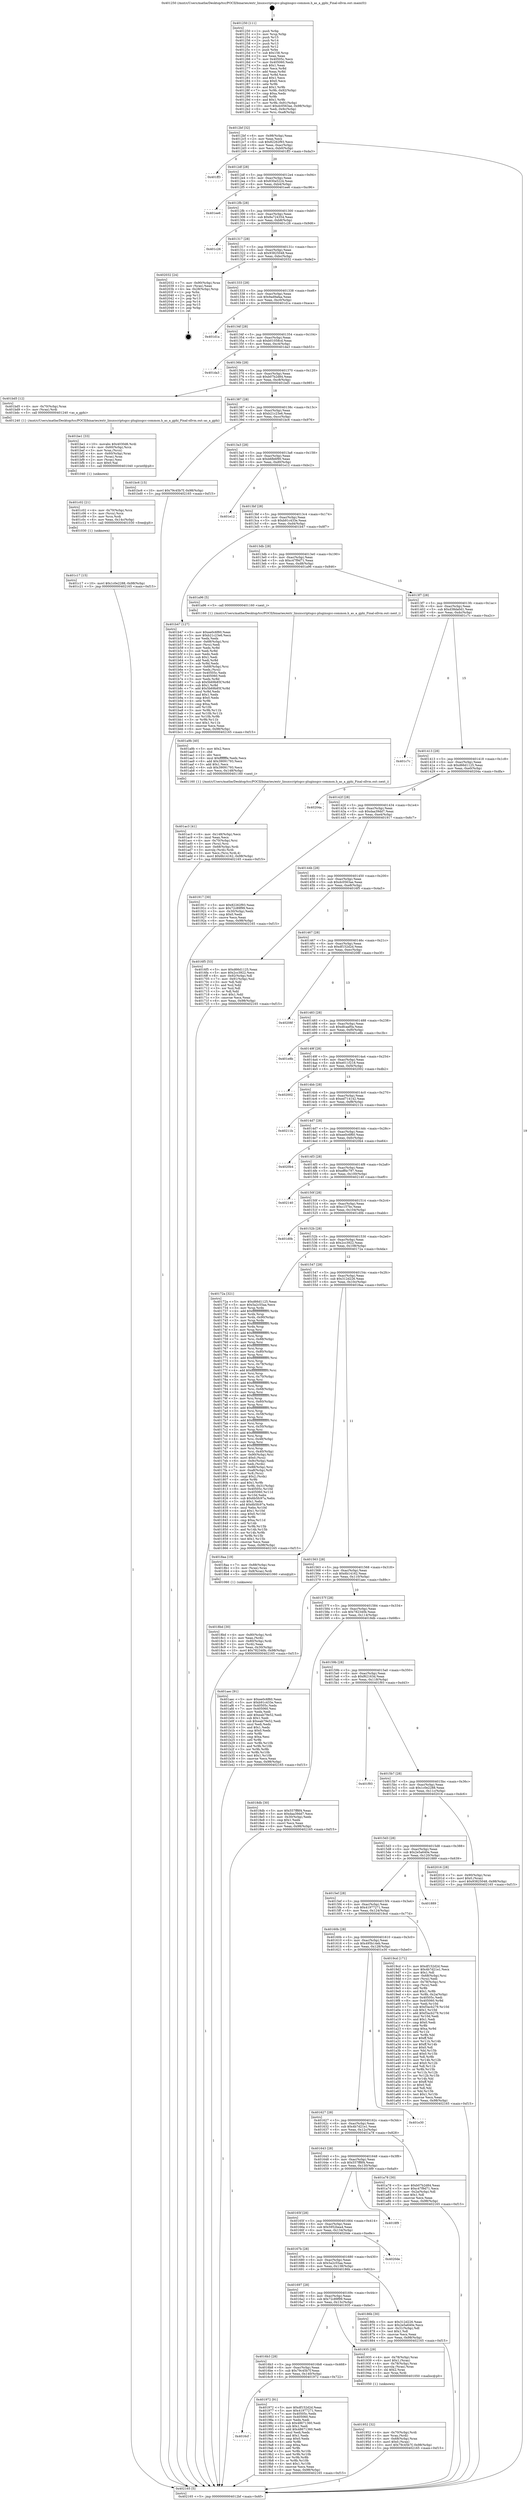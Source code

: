 digraph "0x401250" {
  label = "0x401250 (/mnt/c/Users/mathe/Desktop/tcc/POCII/binaries/extr_linuxscriptsgcc-pluginsgcc-common.h_as_a_gphi_Final-ollvm.out::main(0))"
  labelloc = "t"
  node[shape=record]

  Entry [label="",width=0.3,height=0.3,shape=circle,fillcolor=black,style=filled]
  "0x4012bf" [label="{
     0x4012bf [32]\l
     | [instrs]\l
     &nbsp;&nbsp;0x4012bf \<+6\>: mov -0x98(%rbp),%eax\l
     &nbsp;&nbsp;0x4012c5 \<+2\>: mov %eax,%ecx\l
     &nbsp;&nbsp;0x4012c7 \<+6\>: sub $0x82262f93,%ecx\l
     &nbsp;&nbsp;0x4012cd \<+6\>: mov %eax,-0xac(%rbp)\l
     &nbsp;&nbsp;0x4012d3 \<+6\>: mov %ecx,-0xb0(%rbp)\l
     &nbsp;&nbsp;0x4012d9 \<+6\>: je 0000000000401ff3 \<main+0xda3\>\l
  }"]
  "0x401ff3" [label="{
     0x401ff3\l
  }", style=dashed]
  "0x4012df" [label="{
     0x4012df [28]\l
     | [instrs]\l
     &nbsp;&nbsp;0x4012df \<+5\>: jmp 00000000004012e4 \<main+0x94\>\l
     &nbsp;&nbsp;0x4012e4 \<+6\>: mov -0xac(%rbp),%eax\l
     &nbsp;&nbsp;0x4012ea \<+5\>: sub $0x830a5224,%eax\l
     &nbsp;&nbsp;0x4012ef \<+6\>: mov %eax,-0xb4(%rbp)\l
     &nbsp;&nbsp;0x4012f5 \<+6\>: je 0000000000401ee6 \<main+0xc96\>\l
  }"]
  Exit [label="",width=0.3,height=0.3,shape=circle,fillcolor=black,style=filled,peripheries=2]
  "0x401ee6" [label="{
     0x401ee6\l
  }", style=dashed]
  "0x4012fb" [label="{
     0x4012fb [28]\l
     | [instrs]\l
     &nbsp;&nbsp;0x4012fb \<+5\>: jmp 0000000000401300 \<main+0xb0\>\l
     &nbsp;&nbsp;0x401300 \<+6\>: mov -0xac(%rbp),%eax\l
     &nbsp;&nbsp;0x401306 \<+5\>: sub $0x8a724354,%eax\l
     &nbsp;&nbsp;0x40130b \<+6\>: mov %eax,-0xb8(%rbp)\l
     &nbsp;&nbsp;0x401311 \<+6\>: je 0000000000401c26 \<main+0x9d6\>\l
  }"]
  "0x401c17" [label="{
     0x401c17 [15]\l
     | [instrs]\l
     &nbsp;&nbsp;0x401c17 \<+10\>: movl $0x1c0e2288,-0x98(%rbp)\l
     &nbsp;&nbsp;0x401c21 \<+5\>: jmp 0000000000402165 \<main+0xf15\>\l
  }"]
  "0x401c26" [label="{
     0x401c26\l
  }", style=dashed]
  "0x401317" [label="{
     0x401317 [28]\l
     | [instrs]\l
     &nbsp;&nbsp;0x401317 \<+5\>: jmp 000000000040131c \<main+0xcc\>\l
     &nbsp;&nbsp;0x40131c \<+6\>: mov -0xac(%rbp),%eax\l
     &nbsp;&nbsp;0x401322 \<+5\>: sub $0x93825048,%eax\l
     &nbsp;&nbsp;0x401327 \<+6\>: mov %eax,-0xbc(%rbp)\l
     &nbsp;&nbsp;0x40132d \<+6\>: je 0000000000402032 \<main+0xde2\>\l
  }"]
  "0x401c02" [label="{
     0x401c02 [21]\l
     | [instrs]\l
     &nbsp;&nbsp;0x401c02 \<+4\>: mov -0x70(%rbp),%rcx\l
     &nbsp;&nbsp;0x401c06 \<+3\>: mov (%rcx),%rcx\l
     &nbsp;&nbsp;0x401c09 \<+3\>: mov %rcx,%rdi\l
     &nbsp;&nbsp;0x401c0c \<+6\>: mov %eax,-0x14c(%rbp)\l
     &nbsp;&nbsp;0x401c12 \<+5\>: call 0000000000401030 \<free@plt\>\l
     | [calls]\l
     &nbsp;&nbsp;0x401030 \{1\} (unknown)\l
  }"]
  "0x402032" [label="{
     0x402032 [24]\l
     | [instrs]\l
     &nbsp;&nbsp;0x402032 \<+7\>: mov -0x90(%rbp),%rax\l
     &nbsp;&nbsp;0x402039 \<+2\>: mov (%rax),%eax\l
     &nbsp;&nbsp;0x40203b \<+4\>: lea -0x28(%rbp),%rsp\l
     &nbsp;&nbsp;0x40203f \<+1\>: pop %rbx\l
     &nbsp;&nbsp;0x402040 \<+2\>: pop %r12\l
     &nbsp;&nbsp;0x402042 \<+2\>: pop %r13\l
     &nbsp;&nbsp;0x402044 \<+2\>: pop %r14\l
     &nbsp;&nbsp;0x402046 \<+2\>: pop %r15\l
     &nbsp;&nbsp;0x402048 \<+1\>: pop %rbp\l
     &nbsp;&nbsp;0x402049 \<+1\>: ret\l
  }"]
  "0x401333" [label="{
     0x401333 [28]\l
     | [instrs]\l
     &nbsp;&nbsp;0x401333 \<+5\>: jmp 0000000000401338 \<main+0xe8\>\l
     &nbsp;&nbsp;0x401338 \<+6\>: mov -0xac(%rbp),%eax\l
     &nbsp;&nbsp;0x40133e \<+5\>: sub $0x9ad9afaa,%eax\l
     &nbsp;&nbsp;0x401343 \<+6\>: mov %eax,-0xc0(%rbp)\l
     &nbsp;&nbsp;0x401349 \<+6\>: je 0000000000401d1a \<main+0xaca\>\l
  }"]
  "0x401be1" [label="{
     0x401be1 [33]\l
     | [instrs]\l
     &nbsp;&nbsp;0x401be1 \<+10\>: movabs $0x4030d6,%rdi\l
     &nbsp;&nbsp;0x401beb \<+4\>: mov -0x60(%rbp),%rcx\l
     &nbsp;&nbsp;0x401bef \<+3\>: mov %rax,(%rcx)\l
     &nbsp;&nbsp;0x401bf2 \<+4\>: mov -0x60(%rbp),%rax\l
     &nbsp;&nbsp;0x401bf6 \<+3\>: mov (%rax),%rax\l
     &nbsp;&nbsp;0x401bf9 \<+2\>: mov (%rax),%esi\l
     &nbsp;&nbsp;0x401bfb \<+2\>: mov $0x0,%al\l
     &nbsp;&nbsp;0x401bfd \<+5\>: call 0000000000401040 \<printf@plt\>\l
     | [calls]\l
     &nbsp;&nbsp;0x401040 \{1\} (unknown)\l
  }"]
  "0x401d1a" [label="{
     0x401d1a\l
  }", style=dashed]
  "0x40134f" [label="{
     0x40134f [28]\l
     | [instrs]\l
     &nbsp;&nbsp;0x40134f \<+5\>: jmp 0000000000401354 \<main+0x104\>\l
     &nbsp;&nbsp;0x401354 \<+6\>: mov -0xac(%rbp),%eax\l
     &nbsp;&nbsp;0x40135a \<+5\>: sub $0xb01058cd,%eax\l
     &nbsp;&nbsp;0x40135f \<+6\>: mov %eax,-0xc4(%rbp)\l
     &nbsp;&nbsp;0x401365 \<+6\>: je 0000000000401da3 \<main+0xb53\>\l
  }"]
  "0x401ac3" [label="{
     0x401ac3 [41]\l
     | [instrs]\l
     &nbsp;&nbsp;0x401ac3 \<+6\>: mov -0x148(%rbp),%ecx\l
     &nbsp;&nbsp;0x401ac9 \<+3\>: imul %eax,%ecx\l
     &nbsp;&nbsp;0x401acc \<+4\>: mov -0x70(%rbp),%rsi\l
     &nbsp;&nbsp;0x401ad0 \<+3\>: mov (%rsi),%rsi\l
     &nbsp;&nbsp;0x401ad3 \<+4\>: mov -0x68(%rbp),%rdi\l
     &nbsp;&nbsp;0x401ad7 \<+3\>: movslq (%rdi),%rdi\l
     &nbsp;&nbsp;0x401ada \<+3\>: mov %ecx,(%rsi,%rdi,4)\l
     &nbsp;&nbsp;0x401add \<+10\>: movl $0x6b14162,-0x98(%rbp)\l
     &nbsp;&nbsp;0x401ae7 \<+5\>: jmp 0000000000402165 \<main+0xf15\>\l
  }"]
  "0x401da3" [label="{
     0x401da3\l
  }", style=dashed]
  "0x40136b" [label="{
     0x40136b [28]\l
     | [instrs]\l
     &nbsp;&nbsp;0x40136b \<+5\>: jmp 0000000000401370 \<main+0x120\>\l
     &nbsp;&nbsp;0x401370 \<+6\>: mov -0xac(%rbp),%eax\l
     &nbsp;&nbsp;0x401376 \<+5\>: sub $0xb07b2d84,%eax\l
     &nbsp;&nbsp;0x40137b \<+6\>: mov %eax,-0xc8(%rbp)\l
     &nbsp;&nbsp;0x401381 \<+6\>: je 0000000000401bd5 \<main+0x985\>\l
  }"]
  "0x401a9b" [label="{
     0x401a9b [40]\l
     | [instrs]\l
     &nbsp;&nbsp;0x401a9b \<+5\>: mov $0x2,%ecx\l
     &nbsp;&nbsp;0x401aa0 \<+1\>: cltd\l
     &nbsp;&nbsp;0x401aa1 \<+2\>: idiv %ecx\l
     &nbsp;&nbsp;0x401aa3 \<+6\>: imul $0xfffffffe,%edx,%ecx\l
     &nbsp;&nbsp;0x401aa9 \<+6\>: add $0x39091793,%ecx\l
     &nbsp;&nbsp;0x401aaf \<+3\>: add $0x1,%ecx\l
     &nbsp;&nbsp;0x401ab2 \<+6\>: sub $0x39091793,%ecx\l
     &nbsp;&nbsp;0x401ab8 \<+6\>: mov %ecx,-0x148(%rbp)\l
     &nbsp;&nbsp;0x401abe \<+5\>: call 0000000000401160 \<next_i\>\l
     | [calls]\l
     &nbsp;&nbsp;0x401160 \{1\} (/mnt/c/Users/mathe/Desktop/tcc/POCII/binaries/extr_linuxscriptsgcc-pluginsgcc-common.h_as_a_gphi_Final-ollvm.out::next_i)\l
  }"]
  "0x401bd5" [label="{
     0x401bd5 [12]\l
     | [instrs]\l
     &nbsp;&nbsp;0x401bd5 \<+4\>: mov -0x70(%rbp),%rax\l
     &nbsp;&nbsp;0x401bd9 \<+3\>: mov (%rax),%rdi\l
     &nbsp;&nbsp;0x401bdc \<+5\>: call 0000000000401240 \<as_a_gphi\>\l
     | [calls]\l
     &nbsp;&nbsp;0x401240 \{1\} (/mnt/c/Users/mathe/Desktop/tcc/POCII/binaries/extr_linuxscriptsgcc-pluginsgcc-common.h_as_a_gphi_Final-ollvm.out::as_a_gphi)\l
  }"]
  "0x401387" [label="{
     0x401387 [28]\l
     | [instrs]\l
     &nbsp;&nbsp;0x401387 \<+5\>: jmp 000000000040138c \<main+0x13c\>\l
     &nbsp;&nbsp;0x40138c \<+6\>: mov -0xac(%rbp),%eax\l
     &nbsp;&nbsp;0x401392 \<+5\>: sub $0xb21c23e6,%eax\l
     &nbsp;&nbsp;0x401397 \<+6\>: mov %eax,-0xcc(%rbp)\l
     &nbsp;&nbsp;0x40139d \<+6\>: je 0000000000401bc6 \<main+0x976\>\l
  }"]
  "0x4016cf" [label="{
     0x4016cf\l
  }", style=dashed]
  "0x401bc6" [label="{
     0x401bc6 [15]\l
     | [instrs]\l
     &nbsp;&nbsp;0x401bc6 \<+10\>: movl $0x79c45b7f,-0x98(%rbp)\l
     &nbsp;&nbsp;0x401bd0 \<+5\>: jmp 0000000000402165 \<main+0xf15\>\l
  }"]
  "0x4013a3" [label="{
     0x4013a3 [28]\l
     | [instrs]\l
     &nbsp;&nbsp;0x4013a3 \<+5\>: jmp 00000000004013a8 \<main+0x158\>\l
     &nbsp;&nbsp;0x4013a8 \<+6\>: mov -0xac(%rbp),%eax\l
     &nbsp;&nbsp;0x4013ae \<+5\>: sub $0xb6fb6f90,%eax\l
     &nbsp;&nbsp;0x4013b3 \<+6\>: mov %eax,-0xd0(%rbp)\l
     &nbsp;&nbsp;0x4013b9 \<+6\>: je 0000000000401e12 \<main+0xbc2\>\l
  }"]
  "0x401972" [label="{
     0x401972 [91]\l
     | [instrs]\l
     &nbsp;&nbsp;0x401972 \<+5\>: mov $0xdf152d2d,%eax\l
     &nbsp;&nbsp;0x401977 \<+5\>: mov $0x41977271,%ecx\l
     &nbsp;&nbsp;0x40197c \<+7\>: mov 0x40505c,%edx\l
     &nbsp;&nbsp;0x401983 \<+7\>: mov 0x405060,%esi\l
     &nbsp;&nbsp;0x40198a \<+2\>: mov %edx,%edi\l
     &nbsp;&nbsp;0x40198c \<+6\>: sub $0x48671360,%edi\l
     &nbsp;&nbsp;0x401992 \<+3\>: sub $0x1,%edi\l
     &nbsp;&nbsp;0x401995 \<+6\>: add $0x48671360,%edi\l
     &nbsp;&nbsp;0x40199b \<+3\>: imul %edi,%edx\l
     &nbsp;&nbsp;0x40199e \<+3\>: and $0x1,%edx\l
     &nbsp;&nbsp;0x4019a1 \<+3\>: cmp $0x0,%edx\l
     &nbsp;&nbsp;0x4019a4 \<+4\>: sete %r8b\l
     &nbsp;&nbsp;0x4019a8 \<+3\>: cmp $0xa,%esi\l
     &nbsp;&nbsp;0x4019ab \<+4\>: setl %r9b\l
     &nbsp;&nbsp;0x4019af \<+3\>: mov %r8b,%r10b\l
     &nbsp;&nbsp;0x4019b2 \<+3\>: and %r9b,%r10b\l
     &nbsp;&nbsp;0x4019b5 \<+3\>: xor %r9b,%r8b\l
     &nbsp;&nbsp;0x4019b8 \<+3\>: or %r8b,%r10b\l
     &nbsp;&nbsp;0x4019bb \<+4\>: test $0x1,%r10b\l
     &nbsp;&nbsp;0x4019bf \<+3\>: cmovne %ecx,%eax\l
     &nbsp;&nbsp;0x4019c2 \<+6\>: mov %eax,-0x98(%rbp)\l
     &nbsp;&nbsp;0x4019c8 \<+5\>: jmp 0000000000402165 \<main+0xf15\>\l
  }"]
  "0x401e12" [label="{
     0x401e12\l
  }", style=dashed]
  "0x4013bf" [label="{
     0x4013bf [28]\l
     | [instrs]\l
     &nbsp;&nbsp;0x4013bf \<+5\>: jmp 00000000004013c4 \<main+0x174\>\l
     &nbsp;&nbsp;0x4013c4 \<+6\>: mov -0xac(%rbp),%eax\l
     &nbsp;&nbsp;0x4013ca \<+5\>: sub $0xb91c433e,%eax\l
     &nbsp;&nbsp;0x4013cf \<+6\>: mov %eax,-0xd4(%rbp)\l
     &nbsp;&nbsp;0x4013d5 \<+6\>: je 0000000000401b47 \<main+0x8f7\>\l
  }"]
  "0x401952" [label="{
     0x401952 [32]\l
     | [instrs]\l
     &nbsp;&nbsp;0x401952 \<+4\>: mov -0x70(%rbp),%rdi\l
     &nbsp;&nbsp;0x401956 \<+3\>: mov %rax,(%rdi)\l
     &nbsp;&nbsp;0x401959 \<+4\>: mov -0x68(%rbp),%rax\l
     &nbsp;&nbsp;0x40195d \<+6\>: movl $0x0,(%rax)\l
     &nbsp;&nbsp;0x401963 \<+10\>: movl $0x79c45b7f,-0x98(%rbp)\l
     &nbsp;&nbsp;0x40196d \<+5\>: jmp 0000000000402165 \<main+0xf15\>\l
  }"]
  "0x401b47" [label="{
     0x401b47 [127]\l
     | [instrs]\l
     &nbsp;&nbsp;0x401b47 \<+5\>: mov $0xee0c6f60,%eax\l
     &nbsp;&nbsp;0x401b4c \<+5\>: mov $0xb21c23e6,%ecx\l
     &nbsp;&nbsp;0x401b51 \<+2\>: xor %edx,%edx\l
     &nbsp;&nbsp;0x401b53 \<+4\>: mov -0x68(%rbp),%rsi\l
     &nbsp;&nbsp;0x401b57 \<+2\>: mov (%rsi),%edi\l
     &nbsp;&nbsp;0x401b59 \<+3\>: mov %edx,%r8d\l
     &nbsp;&nbsp;0x401b5c \<+3\>: sub %edi,%r8d\l
     &nbsp;&nbsp;0x401b5f \<+2\>: mov %edx,%edi\l
     &nbsp;&nbsp;0x401b61 \<+3\>: sub $0x1,%edi\l
     &nbsp;&nbsp;0x401b64 \<+3\>: add %edi,%r8d\l
     &nbsp;&nbsp;0x401b67 \<+3\>: sub %r8d,%edx\l
     &nbsp;&nbsp;0x401b6a \<+4\>: mov -0x68(%rbp),%rsi\l
     &nbsp;&nbsp;0x401b6e \<+2\>: mov %edx,(%rsi)\l
     &nbsp;&nbsp;0x401b70 \<+7\>: mov 0x40505c,%edx\l
     &nbsp;&nbsp;0x401b77 \<+7\>: mov 0x405060,%edi\l
     &nbsp;&nbsp;0x401b7e \<+3\>: mov %edx,%r8d\l
     &nbsp;&nbsp;0x401b81 \<+7\>: sub $0x5b69b85f,%r8d\l
     &nbsp;&nbsp;0x401b88 \<+4\>: sub $0x1,%r8d\l
     &nbsp;&nbsp;0x401b8c \<+7\>: add $0x5b69b85f,%r8d\l
     &nbsp;&nbsp;0x401b93 \<+4\>: imul %r8d,%edx\l
     &nbsp;&nbsp;0x401b97 \<+3\>: and $0x1,%edx\l
     &nbsp;&nbsp;0x401b9a \<+3\>: cmp $0x0,%edx\l
     &nbsp;&nbsp;0x401b9d \<+4\>: sete %r9b\l
     &nbsp;&nbsp;0x401ba1 \<+3\>: cmp $0xa,%edi\l
     &nbsp;&nbsp;0x401ba4 \<+4\>: setl %r10b\l
     &nbsp;&nbsp;0x401ba8 \<+3\>: mov %r9b,%r11b\l
     &nbsp;&nbsp;0x401bab \<+3\>: and %r10b,%r11b\l
     &nbsp;&nbsp;0x401bae \<+3\>: xor %r10b,%r9b\l
     &nbsp;&nbsp;0x401bb1 \<+3\>: or %r9b,%r11b\l
     &nbsp;&nbsp;0x401bb4 \<+4\>: test $0x1,%r11b\l
     &nbsp;&nbsp;0x401bb8 \<+3\>: cmovne %ecx,%eax\l
     &nbsp;&nbsp;0x401bbb \<+6\>: mov %eax,-0x98(%rbp)\l
     &nbsp;&nbsp;0x401bc1 \<+5\>: jmp 0000000000402165 \<main+0xf15\>\l
  }"]
  "0x4013db" [label="{
     0x4013db [28]\l
     | [instrs]\l
     &nbsp;&nbsp;0x4013db \<+5\>: jmp 00000000004013e0 \<main+0x190\>\l
     &nbsp;&nbsp;0x4013e0 \<+6\>: mov -0xac(%rbp),%eax\l
     &nbsp;&nbsp;0x4013e6 \<+5\>: sub $0xc47f9d71,%eax\l
     &nbsp;&nbsp;0x4013eb \<+6\>: mov %eax,-0xd8(%rbp)\l
     &nbsp;&nbsp;0x4013f1 \<+6\>: je 0000000000401a96 \<main+0x846\>\l
  }"]
  "0x4016b3" [label="{
     0x4016b3 [28]\l
     | [instrs]\l
     &nbsp;&nbsp;0x4016b3 \<+5\>: jmp 00000000004016b8 \<main+0x468\>\l
     &nbsp;&nbsp;0x4016b8 \<+6\>: mov -0xac(%rbp),%eax\l
     &nbsp;&nbsp;0x4016be \<+5\>: sub $0x79c45b7f,%eax\l
     &nbsp;&nbsp;0x4016c3 \<+6\>: mov %eax,-0x140(%rbp)\l
     &nbsp;&nbsp;0x4016c9 \<+6\>: je 0000000000401972 \<main+0x722\>\l
  }"]
  "0x401a96" [label="{
     0x401a96 [5]\l
     | [instrs]\l
     &nbsp;&nbsp;0x401a96 \<+5\>: call 0000000000401160 \<next_i\>\l
     | [calls]\l
     &nbsp;&nbsp;0x401160 \{1\} (/mnt/c/Users/mathe/Desktop/tcc/POCII/binaries/extr_linuxscriptsgcc-pluginsgcc-common.h_as_a_gphi_Final-ollvm.out::next_i)\l
  }"]
  "0x4013f7" [label="{
     0x4013f7 [28]\l
     | [instrs]\l
     &nbsp;&nbsp;0x4013f7 \<+5\>: jmp 00000000004013fc \<main+0x1ac\>\l
     &nbsp;&nbsp;0x4013fc \<+6\>: mov -0xac(%rbp),%eax\l
     &nbsp;&nbsp;0x401402 \<+5\>: sub $0xd38da0d1,%eax\l
     &nbsp;&nbsp;0x401407 \<+6\>: mov %eax,-0xdc(%rbp)\l
     &nbsp;&nbsp;0x40140d \<+6\>: je 0000000000401c7c \<main+0xa2c\>\l
  }"]
  "0x401935" [label="{
     0x401935 [29]\l
     | [instrs]\l
     &nbsp;&nbsp;0x401935 \<+4\>: mov -0x78(%rbp),%rax\l
     &nbsp;&nbsp;0x401939 \<+6\>: movl $0x1,(%rax)\l
     &nbsp;&nbsp;0x40193f \<+4\>: mov -0x78(%rbp),%rax\l
     &nbsp;&nbsp;0x401943 \<+3\>: movslq (%rax),%rax\l
     &nbsp;&nbsp;0x401946 \<+4\>: shl $0x2,%rax\l
     &nbsp;&nbsp;0x40194a \<+3\>: mov %rax,%rdi\l
     &nbsp;&nbsp;0x40194d \<+5\>: call 0000000000401050 \<malloc@plt\>\l
     | [calls]\l
     &nbsp;&nbsp;0x401050 \{1\} (unknown)\l
  }"]
  "0x401c7c" [label="{
     0x401c7c\l
  }", style=dashed]
  "0x401413" [label="{
     0x401413 [28]\l
     | [instrs]\l
     &nbsp;&nbsp;0x401413 \<+5\>: jmp 0000000000401418 \<main+0x1c8\>\l
     &nbsp;&nbsp;0x401418 \<+6\>: mov -0xac(%rbp),%eax\l
     &nbsp;&nbsp;0x40141e \<+5\>: sub $0xd66d1125,%eax\l
     &nbsp;&nbsp;0x401423 \<+6\>: mov %eax,-0xe0(%rbp)\l
     &nbsp;&nbsp;0x401429 \<+6\>: je 000000000040204a \<main+0xdfa\>\l
  }"]
  "0x4018bd" [label="{
     0x4018bd [30]\l
     | [instrs]\l
     &nbsp;&nbsp;0x4018bd \<+4\>: mov -0x80(%rbp),%rdi\l
     &nbsp;&nbsp;0x4018c1 \<+2\>: mov %eax,(%rdi)\l
     &nbsp;&nbsp;0x4018c3 \<+4\>: mov -0x80(%rbp),%rdi\l
     &nbsp;&nbsp;0x4018c7 \<+2\>: mov (%rdi),%eax\l
     &nbsp;&nbsp;0x4018c9 \<+3\>: mov %eax,-0x30(%rbp)\l
     &nbsp;&nbsp;0x4018cc \<+10\>: movl $0x782340b,-0x98(%rbp)\l
     &nbsp;&nbsp;0x4018d6 \<+5\>: jmp 0000000000402165 \<main+0xf15\>\l
  }"]
  "0x40204a" [label="{
     0x40204a\l
  }", style=dashed]
  "0x40142f" [label="{
     0x40142f [28]\l
     | [instrs]\l
     &nbsp;&nbsp;0x40142f \<+5\>: jmp 0000000000401434 \<main+0x1e4\>\l
     &nbsp;&nbsp;0x401434 \<+6\>: mov -0xac(%rbp),%eax\l
     &nbsp;&nbsp;0x40143a \<+5\>: sub $0xdaa39dd7,%eax\l
     &nbsp;&nbsp;0x40143f \<+6\>: mov %eax,-0xe4(%rbp)\l
     &nbsp;&nbsp;0x401445 \<+6\>: je 0000000000401917 \<main+0x6c7\>\l
  }"]
  "0x401697" [label="{
     0x401697 [28]\l
     | [instrs]\l
     &nbsp;&nbsp;0x401697 \<+5\>: jmp 000000000040169c \<main+0x44c\>\l
     &nbsp;&nbsp;0x40169c \<+6\>: mov -0xac(%rbp),%eax\l
     &nbsp;&nbsp;0x4016a2 \<+5\>: sub $0x72c89f99,%eax\l
     &nbsp;&nbsp;0x4016a7 \<+6\>: mov %eax,-0x13c(%rbp)\l
     &nbsp;&nbsp;0x4016ad \<+6\>: je 0000000000401935 \<main+0x6e5\>\l
  }"]
  "0x401917" [label="{
     0x401917 [30]\l
     | [instrs]\l
     &nbsp;&nbsp;0x401917 \<+5\>: mov $0x82262f93,%eax\l
     &nbsp;&nbsp;0x40191c \<+5\>: mov $0x72c89f99,%ecx\l
     &nbsp;&nbsp;0x401921 \<+3\>: mov -0x30(%rbp),%edx\l
     &nbsp;&nbsp;0x401924 \<+3\>: cmp $0x0,%edx\l
     &nbsp;&nbsp;0x401927 \<+3\>: cmove %ecx,%eax\l
     &nbsp;&nbsp;0x40192a \<+6\>: mov %eax,-0x98(%rbp)\l
     &nbsp;&nbsp;0x401930 \<+5\>: jmp 0000000000402165 \<main+0xf15\>\l
  }"]
  "0x40144b" [label="{
     0x40144b [28]\l
     | [instrs]\l
     &nbsp;&nbsp;0x40144b \<+5\>: jmp 0000000000401450 \<main+0x200\>\l
     &nbsp;&nbsp;0x401450 \<+6\>: mov -0xac(%rbp),%eax\l
     &nbsp;&nbsp;0x401456 \<+5\>: sub $0xdc0563ae,%eax\l
     &nbsp;&nbsp;0x40145b \<+6\>: mov %eax,-0xe8(%rbp)\l
     &nbsp;&nbsp;0x401461 \<+6\>: je 00000000004016f5 \<main+0x4a5\>\l
  }"]
  "0x40186b" [label="{
     0x40186b [30]\l
     | [instrs]\l
     &nbsp;&nbsp;0x40186b \<+5\>: mov $0x312d226,%eax\l
     &nbsp;&nbsp;0x401870 \<+5\>: mov $0x2e5a640e,%ecx\l
     &nbsp;&nbsp;0x401875 \<+3\>: mov -0x31(%rbp),%dl\l
     &nbsp;&nbsp;0x401878 \<+3\>: test $0x1,%dl\l
     &nbsp;&nbsp;0x40187b \<+3\>: cmovne %ecx,%eax\l
     &nbsp;&nbsp;0x40187e \<+6\>: mov %eax,-0x98(%rbp)\l
     &nbsp;&nbsp;0x401884 \<+5\>: jmp 0000000000402165 \<main+0xf15\>\l
  }"]
  "0x4016f5" [label="{
     0x4016f5 [53]\l
     | [instrs]\l
     &nbsp;&nbsp;0x4016f5 \<+5\>: mov $0xd66d1125,%eax\l
     &nbsp;&nbsp;0x4016fa \<+5\>: mov $0x2cc3922,%ecx\l
     &nbsp;&nbsp;0x4016ff \<+6\>: mov -0x92(%rbp),%dl\l
     &nbsp;&nbsp;0x401705 \<+7\>: mov -0x91(%rbp),%sil\l
     &nbsp;&nbsp;0x40170c \<+3\>: mov %dl,%dil\l
     &nbsp;&nbsp;0x40170f \<+3\>: and %sil,%dil\l
     &nbsp;&nbsp;0x401712 \<+3\>: xor %sil,%dl\l
     &nbsp;&nbsp;0x401715 \<+3\>: or %dl,%dil\l
     &nbsp;&nbsp;0x401718 \<+4\>: test $0x1,%dil\l
     &nbsp;&nbsp;0x40171c \<+3\>: cmovne %ecx,%eax\l
     &nbsp;&nbsp;0x40171f \<+6\>: mov %eax,-0x98(%rbp)\l
     &nbsp;&nbsp;0x401725 \<+5\>: jmp 0000000000402165 \<main+0xf15\>\l
  }"]
  "0x401467" [label="{
     0x401467 [28]\l
     | [instrs]\l
     &nbsp;&nbsp;0x401467 \<+5\>: jmp 000000000040146c \<main+0x21c\>\l
     &nbsp;&nbsp;0x40146c \<+6\>: mov -0xac(%rbp),%eax\l
     &nbsp;&nbsp;0x401472 \<+5\>: sub $0xdf152d2d,%eax\l
     &nbsp;&nbsp;0x401477 \<+6\>: mov %eax,-0xec(%rbp)\l
     &nbsp;&nbsp;0x40147d \<+6\>: je 000000000040208f \<main+0xe3f\>\l
  }"]
  "0x402165" [label="{
     0x402165 [5]\l
     | [instrs]\l
     &nbsp;&nbsp;0x402165 \<+5\>: jmp 00000000004012bf \<main+0x6f\>\l
  }"]
  "0x401250" [label="{
     0x401250 [111]\l
     | [instrs]\l
     &nbsp;&nbsp;0x401250 \<+1\>: push %rbp\l
     &nbsp;&nbsp;0x401251 \<+3\>: mov %rsp,%rbp\l
     &nbsp;&nbsp;0x401254 \<+2\>: push %r15\l
     &nbsp;&nbsp;0x401256 \<+2\>: push %r14\l
     &nbsp;&nbsp;0x401258 \<+2\>: push %r13\l
     &nbsp;&nbsp;0x40125a \<+2\>: push %r12\l
     &nbsp;&nbsp;0x40125c \<+1\>: push %rbx\l
     &nbsp;&nbsp;0x40125d \<+7\>: sub $0x158,%rsp\l
     &nbsp;&nbsp;0x401264 \<+2\>: xor %eax,%eax\l
     &nbsp;&nbsp;0x401266 \<+7\>: mov 0x40505c,%ecx\l
     &nbsp;&nbsp;0x40126d \<+7\>: mov 0x405060,%edx\l
     &nbsp;&nbsp;0x401274 \<+3\>: sub $0x1,%eax\l
     &nbsp;&nbsp;0x401277 \<+3\>: mov %ecx,%r8d\l
     &nbsp;&nbsp;0x40127a \<+3\>: add %eax,%r8d\l
     &nbsp;&nbsp;0x40127d \<+4\>: imul %r8d,%ecx\l
     &nbsp;&nbsp;0x401281 \<+3\>: and $0x1,%ecx\l
     &nbsp;&nbsp;0x401284 \<+3\>: cmp $0x0,%ecx\l
     &nbsp;&nbsp;0x401287 \<+4\>: sete %r9b\l
     &nbsp;&nbsp;0x40128b \<+4\>: and $0x1,%r9b\l
     &nbsp;&nbsp;0x40128f \<+7\>: mov %r9b,-0x92(%rbp)\l
     &nbsp;&nbsp;0x401296 \<+3\>: cmp $0xa,%edx\l
     &nbsp;&nbsp;0x401299 \<+4\>: setl %r9b\l
     &nbsp;&nbsp;0x40129d \<+4\>: and $0x1,%r9b\l
     &nbsp;&nbsp;0x4012a1 \<+7\>: mov %r9b,-0x91(%rbp)\l
     &nbsp;&nbsp;0x4012a8 \<+10\>: movl $0xdc0563ae,-0x98(%rbp)\l
     &nbsp;&nbsp;0x4012b2 \<+6\>: mov %edi,-0x9c(%rbp)\l
     &nbsp;&nbsp;0x4012b8 \<+7\>: mov %rsi,-0xa8(%rbp)\l
  }"]
  "0x40167b" [label="{
     0x40167b [28]\l
     | [instrs]\l
     &nbsp;&nbsp;0x40167b \<+5\>: jmp 0000000000401680 \<main+0x430\>\l
     &nbsp;&nbsp;0x401680 \<+6\>: mov -0xac(%rbp),%eax\l
     &nbsp;&nbsp;0x401686 \<+5\>: sub $0x5a2c55aa,%eax\l
     &nbsp;&nbsp;0x40168b \<+6\>: mov %eax,-0x138(%rbp)\l
     &nbsp;&nbsp;0x401691 \<+6\>: je 000000000040186b \<main+0x61b\>\l
  }"]
  "0x40208f" [label="{
     0x40208f\l
  }", style=dashed]
  "0x401483" [label="{
     0x401483 [28]\l
     | [instrs]\l
     &nbsp;&nbsp;0x401483 \<+5\>: jmp 0000000000401488 \<main+0x238\>\l
     &nbsp;&nbsp;0x401488 \<+6\>: mov -0xac(%rbp),%eax\l
     &nbsp;&nbsp;0x40148e \<+5\>: sub $0xdfcaaf0a,%eax\l
     &nbsp;&nbsp;0x401493 \<+6\>: mov %eax,-0xf0(%rbp)\l
     &nbsp;&nbsp;0x401499 \<+6\>: je 0000000000401e8b \<main+0xc3b\>\l
  }"]
  "0x4020de" [label="{
     0x4020de\l
  }", style=dashed]
  "0x401e8b" [label="{
     0x401e8b\l
  }", style=dashed]
  "0x40149f" [label="{
     0x40149f [28]\l
     | [instrs]\l
     &nbsp;&nbsp;0x40149f \<+5\>: jmp 00000000004014a4 \<main+0x254\>\l
     &nbsp;&nbsp;0x4014a4 \<+6\>: mov -0xac(%rbp),%eax\l
     &nbsp;&nbsp;0x4014aa \<+5\>: sub $0xe011f218,%eax\l
     &nbsp;&nbsp;0x4014af \<+6\>: mov %eax,-0xf4(%rbp)\l
     &nbsp;&nbsp;0x4014b5 \<+6\>: je 0000000000402002 \<main+0xdb2\>\l
  }"]
  "0x40165f" [label="{
     0x40165f [28]\l
     | [instrs]\l
     &nbsp;&nbsp;0x40165f \<+5\>: jmp 0000000000401664 \<main+0x414\>\l
     &nbsp;&nbsp;0x401664 \<+6\>: mov -0xac(%rbp),%eax\l
     &nbsp;&nbsp;0x40166a \<+5\>: sub $0x5952bea4,%eax\l
     &nbsp;&nbsp;0x40166f \<+6\>: mov %eax,-0x134(%rbp)\l
     &nbsp;&nbsp;0x401675 \<+6\>: je 00000000004020de \<main+0xe8e\>\l
  }"]
  "0x402002" [label="{
     0x402002\l
  }", style=dashed]
  "0x4014bb" [label="{
     0x4014bb [28]\l
     | [instrs]\l
     &nbsp;&nbsp;0x4014bb \<+5\>: jmp 00000000004014c0 \<main+0x270\>\l
     &nbsp;&nbsp;0x4014c0 \<+6\>: mov -0xac(%rbp),%eax\l
     &nbsp;&nbsp;0x4014c6 \<+5\>: sub $0xed714142,%eax\l
     &nbsp;&nbsp;0x4014cb \<+6\>: mov %eax,-0xf8(%rbp)\l
     &nbsp;&nbsp;0x4014d1 \<+6\>: je 000000000040211b \<main+0xecb\>\l
  }"]
  "0x4018f9" [label="{
     0x4018f9\l
  }", style=dashed]
  "0x40211b" [label="{
     0x40211b\l
  }", style=dashed]
  "0x4014d7" [label="{
     0x4014d7 [28]\l
     | [instrs]\l
     &nbsp;&nbsp;0x4014d7 \<+5\>: jmp 00000000004014dc \<main+0x28c\>\l
     &nbsp;&nbsp;0x4014dc \<+6\>: mov -0xac(%rbp),%eax\l
     &nbsp;&nbsp;0x4014e2 \<+5\>: sub $0xee0c6f60,%eax\l
     &nbsp;&nbsp;0x4014e7 \<+6\>: mov %eax,-0xfc(%rbp)\l
     &nbsp;&nbsp;0x4014ed \<+6\>: je 00000000004020b4 \<main+0xe64\>\l
  }"]
  "0x401643" [label="{
     0x401643 [28]\l
     | [instrs]\l
     &nbsp;&nbsp;0x401643 \<+5\>: jmp 0000000000401648 \<main+0x3f8\>\l
     &nbsp;&nbsp;0x401648 \<+6\>: mov -0xac(%rbp),%eax\l
     &nbsp;&nbsp;0x40164e \<+5\>: sub $0x557ff8f4,%eax\l
     &nbsp;&nbsp;0x401653 \<+6\>: mov %eax,-0x130(%rbp)\l
     &nbsp;&nbsp;0x401659 \<+6\>: je 00000000004018f9 \<main+0x6a9\>\l
  }"]
  "0x4020b4" [label="{
     0x4020b4\l
  }", style=dashed]
  "0x4014f3" [label="{
     0x4014f3 [28]\l
     | [instrs]\l
     &nbsp;&nbsp;0x4014f3 \<+5\>: jmp 00000000004014f8 \<main+0x2a8\>\l
     &nbsp;&nbsp;0x4014f8 \<+6\>: mov -0xac(%rbp),%eax\l
     &nbsp;&nbsp;0x4014fe \<+5\>: sub $0xeff4c797,%eax\l
     &nbsp;&nbsp;0x401503 \<+6\>: mov %eax,-0x100(%rbp)\l
     &nbsp;&nbsp;0x401509 \<+6\>: je 0000000000402140 \<main+0xef0\>\l
  }"]
  "0x401a78" [label="{
     0x401a78 [30]\l
     | [instrs]\l
     &nbsp;&nbsp;0x401a78 \<+5\>: mov $0xb07b2d84,%eax\l
     &nbsp;&nbsp;0x401a7d \<+5\>: mov $0xc47f9d71,%ecx\l
     &nbsp;&nbsp;0x401a82 \<+3\>: mov -0x2a(%rbp),%dl\l
     &nbsp;&nbsp;0x401a85 \<+3\>: test $0x1,%dl\l
     &nbsp;&nbsp;0x401a88 \<+3\>: cmovne %ecx,%eax\l
     &nbsp;&nbsp;0x401a8b \<+6\>: mov %eax,-0x98(%rbp)\l
     &nbsp;&nbsp;0x401a91 \<+5\>: jmp 0000000000402165 \<main+0xf15\>\l
  }"]
  "0x402140" [label="{
     0x402140\l
  }", style=dashed]
  "0x40150f" [label="{
     0x40150f [28]\l
     | [instrs]\l
     &nbsp;&nbsp;0x40150f \<+5\>: jmp 0000000000401514 \<main+0x2c4\>\l
     &nbsp;&nbsp;0x401514 \<+6\>: mov -0xac(%rbp),%eax\l
     &nbsp;&nbsp;0x40151a \<+5\>: sub $0xc157bc,%eax\l
     &nbsp;&nbsp;0x40151f \<+6\>: mov %eax,-0x104(%rbp)\l
     &nbsp;&nbsp;0x401525 \<+6\>: je 0000000000401d0b \<main+0xabb\>\l
  }"]
  "0x401627" [label="{
     0x401627 [28]\l
     | [instrs]\l
     &nbsp;&nbsp;0x401627 \<+5\>: jmp 000000000040162c \<main+0x3dc\>\l
     &nbsp;&nbsp;0x40162c \<+6\>: mov -0xac(%rbp),%eax\l
     &nbsp;&nbsp;0x401632 \<+5\>: sub $0x4b7d21e1,%eax\l
     &nbsp;&nbsp;0x401637 \<+6\>: mov %eax,-0x12c(%rbp)\l
     &nbsp;&nbsp;0x40163d \<+6\>: je 0000000000401a78 \<main+0x828\>\l
  }"]
  "0x401d0b" [label="{
     0x401d0b\l
  }", style=dashed]
  "0x40152b" [label="{
     0x40152b [28]\l
     | [instrs]\l
     &nbsp;&nbsp;0x40152b \<+5\>: jmp 0000000000401530 \<main+0x2e0\>\l
     &nbsp;&nbsp;0x401530 \<+6\>: mov -0xac(%rbp),%eax\l
     &nbsp;&nbsp;0x401536 \<+5\>: sub $0x2cc3922,%eax\l
     &nbsp;&nbsp;0x40153b \<+6\>: mov %eax,-0x108(%rbp)\l
     &nbsp;&nbsp;0x401541 \<+6\>: je 000000000040172a \<main+0x4da\>\l
  }"]
  "0x401e30" [label="{
     0x401e30\l
  }", style=dashed]
  "0x40172a" [label="{
     0x40172a [321]\l
     | [instrs]\l
     &nbsp;&nbsp;0x40172a \<+5\>: mov $0xd66d1125,%eax\l
     &nbsp;&nbsp;0x40172f \<+5\>: mov $0x5a2c55aa,%ecx\l
     &nbsp;&nbsp;0x401734 \<+3\>: mov %rsp,%rdx\l
     &nbsp;&nbsp;0x401737 \<+4\>: add $0xfffffffffffffff0,%rdx\l
     &nbsp;&nbsp;0x40173b \<+3\>: mov %rdx,%rsp\l
     &nbsp;&nbsp;0x40173e \<+7\>: mov %rdx,-0x90(%rbp)\l
     &nbsp;&nbsp;0x401745 \<+3\>: mov %rsp,%rdx\l
     &nbsp;&nbsp;0x401748 \<+4\>: add $0xfffffffffffffff0,%rdx\l
     &nbsp;&nbsp;0x40174c \<+3\>: mov %rdx,%rsp\l
     &nbsp;&nbsp;0x40174f \<+3\>: mov %rsp,%rsi\l
     &nbsp;&nbsp;0x401752 \<+4\>: add $0xfffffffffffffff0,%rsi\l
     &nbsp;&nbsp;0x401756 \<+3\>: mov %rsi,%rsp\l
     &nbsp;&nbsp;0x401759 \<+7\>: mov %rsi,-0x88(%rbp)\l
     &nbsp;&nbsp;0x401760 \<+3\>: mov %rsp,%rsi\l
     &nbsp;&nbsp;0x401763 \<+4\>: add $0xfffffffffffffff0,%rsi\l
     &nbsp;&nbsp;0x401767 \<+3\>: mov %rsi,%rsp\l
     &nbsp;&nbsp;0x40176a \<+4\>: mov %rsi,-0x80(%rbp)\l
     &nbsp;&nbsp;0x40176e \<+3\>: mov %rsp,%rsi\l
     &nbsp;&nbsp;0x401771 \<+4\>: add $0xfffffffffffffff0,%rsi\l
     &nbsp;&nbsp;0x401775 \<+3\>: mov %rsi,%rsp\l
     &nbsp;&nbsp;0x401778 \<+4\>: mov %rsi,-0x78(%rbp)\l
     &nbsp;&nbsp;0x40177c \<+3\>: mov %rsp,%rsi\l
     &nbsp;&nbsp;0x40177f \<+4\>: add $0xfffffffffffffff0,%rsi\l
     &nbsp;&nbsp;0x401783 \<+3\>: mov %rsi,%rsp\l
     &nbsp;&nbsp;0x401786 \<+4\>: mov %rsi,-0x70(%rbp)\l
     &nbsp;&nbsp;0x40178a \<+3\>: mov %rsp,%rsi\l
     &nbsp;&nbsp;0x40178d \<+4\>: add $0xfffffffffffffff0,%rsi\l
     &nbsp;&nbsp;0x401791 \<+3\>: mov %rsi,%rsp\l
     &nbsp;&nbsp;0x401794 \<+4\>: mov %rsi,-0x68(%rbp)\l
     &nbsp;&nbsp;0x401798 \<+3\>: mov %rsp,%rsi\l
     &nbsp;&nbsp;0x40179b \<+4\>: add $0xfffffffffffffff0,%rsi\l
     &nbsp;&nbsp;0x40179f \<+3\>: mov %rsi,%rsp\l
     &nbsp;&nbsp;0x4017a2 \<+4\>: mov %rsi,-0x60(%rbp)\l
     &nbsp;&nbsp;0x4017a6 \<+3\>: mov %rsp,%rsi\l
     &nbsp;&nbsp;0x4017a9 \<+4\>: add $0xfffffffffffffff0,%rsi\l
     &nbsp;&nbsp;0x4017ad \<+3\>: mov %rsi,%rsp\l
     &nbsp;&nbsp;0x4017b0 \<+4\>: mov %rsi,-0x58(%rbp)\l
     &nbsp;&nbsp;0x4017b4 \<+3\>: mov %rsp,%rsi\l
     &nbsp;&nbsp;0x4017b7 \<+4\>: add $0xfffffffffffffff0,%rsi\l
     &nbsp;&nbsp;0x4017bb \<+3\>: mov %rsi,%rsp\l
     &nbsp;&nbsp;0x4017be \<+4\>: mov %rsi,-0x50(%rbp)\l
     &nbsp;&nbsp;0x4017c2 \<+3\>: mov %rsp,%rsi\l
     &nbsp;&nbsp;0x4017c5 \<+4\>: add $0xfffffffffffffff0,%rsi\l
     &nbsp;&nbsp;0x4017c9 \<+3\>: mov %rsi,%rsp\l
     &nbsp;&nbsp;0x4017cc \<+4\>: mov %rsi,-0x48(%rbp)\l
     &nbsp;&nbsp;0x4017d0 \<+3\>: mov %rsp,%rsi\l
     &nbsp;&nbsp;0x4017d3 \<+4\>: add $0xfffffffffffffff0,%rsi\l
     &nbsp;&nbsp;0x4017d7 \<+3\>: mov %rsi,%rsp\l
     &nbsp;&nbsp;0x4017da \<+4\>: mov %rsi,-0x40(%rbp)\l
     &nbsp;&nbsp;0x4017de \<+7\>: mov -0x90(%rbp),%rsi\l
     &nbsp;&nbsp;0x4017e5 \<+6\>: movl $0x0,(%rsi)\l
     &nbsp;&nbsp;0x4017eb \<+6\>: mov -0x9c(%rbp),%edi\l
     &nbsp;&nbsp;0x4017f1 \<+2\>: mov %edi,(%rdx)\l
     &nbsp;&nbsp;0x4017f3 \<+7\>: mov -0x88(%rbp),%rsi\l
     &nbsp;&nbsp;0x4017fa \<+7\>: mov -0xa8(%rbp),%r8\l
     &nbsp;&nbsp;0x401801 \<+3\>: mov %r8,(%rsi)\l
     &nbsp;&nbsp;0x401804 \<+3\>: cmpl $0x2,(%rdx)\l
     &nbsp;&nbsp;0x401807 \<+4\>: setne %r9b\l
     &nbsp;&nbsp;0x40180b \<+4\>: and $0x1,%r9b\l
     &nbsp;&nbsp;0x40180f \<+4\>: mov %r9b,-0x31(%rbp)\l
     &nbsp;&nbsp;0x401813 \<+8\>: mov 0x40505c,%r10d\l
     &nbsp;&nbsp;0x40181b \<+8\>: mov 0x405060,%r11d\l
     &nbsp;&nbsp;0x401823 \<+3\>: mov %r10d,%ebx\l
     &nbsp;&nbsp;0x401826 \<+6\>: sub $0x6b5fc97a,%ebx\l
     &nbsp;&nbsp;0x40182c \<+3\>: sub $0x1,%ebx\l
     &nbsp;&nbsp;0x40182f \<+6\>: add $0x6b5fc97a,%ebx\l
     &nbsp;&nbsp;0x401835 \<+4\>: imul %ebx,%r10d\l
     &nbsp;&nbsp;0x401839 \<+4\>: and $0x1,%r10d\l
     &nbsp;&nbsp;0x40183d \<+4\>: cmp $0x0,%r10d\l
     &nbsp;&nbsp;0x401841 \<+4\>: sete %r9b\l
     &nbsp;&nbsp;0x401845 \<+4\>: cmp $0xa,%r11d\l
     &nbsp;&nbsp;0x401849 \<+4\>: setl %r14b\l
     &nbsp;&nbsp;0x40184d \<+3\>: mov %r9b,%r15b\l
     &nbsp;&nbsp;0x401850 \<+3\>: and %r14b,%r15b\l
     &nbsp;&nbsp;0x401853 \<+3\>: xor %r14b,%r9b\l
     &nbsp;&nbsp;0x401856 \<+3\>: or %r9b,%r15b\l
     &nbsp;&nbsp;0x401859 \<+4\>: test $0x1,%r15b\l
     &nbsp;&nbsp;0x40185d \<+3\>: cmovne %ecx,%eax\l
     &nbsp;&nbsp;0x401860 \<+6\>: mov %eax,-0x98(%rbp)\l
     &nbsp;&nbsp;0x401866 \<+5\>: jmp 0000000000402165 \<main+0xf15\>\l
  }"]
  "0x401547" [label="{
     0x401547 [28]\l
     | [instrs]\l
     &nbsp;&nbsp;0x401547 \<+5\>: jmp 000000000040154c \<main+0x2fc\>\l
     &nbsp;&nbsp;0x40154c \<+6\>: mov -0xac(%rbp),%eax\l
     &nbsp;&nbsp;0x401552 \<+5\>: sub $0x312d226,%eax\l
     &nbsp;&nbsp;0x401557 \<+6\>: mov %eax,-0x10c(%rbp)\l
     &nbsp;&nbsp;0x40155d \<+6\>: je 00000000004018aa \<main+0x65a\>\l
  }"]
  "0x40160b" [label="{
     0x40160b [28]\l
     | [instrs]\l
     &nbsp;&nbsp;0x40160b \<+5\>: jmp 0000000000401610 \<main+0x3c0\>\l
     &nbsp;&nbsp;0x401610 \<+6\>: mov -0xac(%rbp),%eax\l
     &nbsp;&nbsp;0x401616 \<+5\>: sub $0x495b14eb,%eax\l
     &nbsp;&nbsp;0x40161b \<+6\>: mov %eax,-0x128(%rbp)\l
     &nbsp;&nbsp;0x401621 \<+6\>: je 0000000000401e30 \<main+0xbe0\>\l
  }"]
  "0x4019cd" [label="{
     0x4019cd [171]\l
     | [instrs]\l
     &nbsp;&nbsp;0x4019cd \<+5\>: mov $0xdf152d2d,%eax\l
     &nbsp;&nbsp;0x4019d2 \<+5\>: mov $0x4b7d21e1,%ecx\l
     &nbsp;&nbsp;0x4019d7 \<+2\>: mov $0x1,%dl\l
     &nbsp;&nbsp;0x4019d9 \<+4\>: mov -0x68(%rbp),%rsi\l
     &nbsp;&nbsp;0x4019dd \<+2\>: mov (%rsi),%edi\l
     &nbsp;&nbsp;0x4019df \<+4\>: mov -0x78(%rbp),%rsi\l
     &nbsp;&nbsp;0x4019e3 \<+2\>: cmp (%rsi),%edi\l
     &nbsp;&nbsp;0x4019e5 \<+4\>: setl %r8b\l
     &nbsp;&nbsp;0x4019e9 \<+4\>: and $0x1,%r8b\l
     &nbsp;&nbsp;0x4019ed \<+4\>: mov %r8b,-0x2a(%rbp)\l
     &nbsp;&nbsp;0x4019f1 \<+7\>: mov 0x40505c,%edi\l
     &nbsp;&nbsp;0x4019f8 \<+8\>: mov 0x405060,%r9d\l
     &nbsp;&nbsp;0x401a00 \<+3\>: mov %edi,%r10d\l
     &nbsp;&nbsp;0x401a03 \<+7\>: sub $0xf3acb279,%r10d\l
     &nbsp;&nbsp;0x401a0a \<+4\>: sub $0x1,%r10d\l
     &nbsp;&nbsp;0x401a0e \<+7\>: add $0xf3acb279,%r10d\l
     &nbsp;&nbsp;0x401a15 \<+4\>: imul %r10d,%edi\l
     &nbsp;&nbsp;0x401a19 \<+3\>: and $0x1,%edi\l
     &nbsp;&nbsp;0x401a1c \<+3\>: cmp $0x0,%edi\l
     &nbsp;&nbsp;0x401a1f \<+4\>: sete %r8b\l
     &nbsp;&nbsp;0x401a23 \<+4\>: cmp $0xa,%r9d\l
     &nbsp;&nbsp;0x401a27 \<+4\>: setl %r11b\l
     &nbsp;&nbsp;0x401a2b \<+3\>: mov %r8b,%bl\l
     &nbsp;&nbsp;0x401a2e \<+3\>: xor $0xff,%bl\l
     &nbsp;&nbsp;0x401a31 \<+3\>: mov %r11b,%r14b\l
     &nbsp;&nbsp;0x401a34 \<+4\>: xor $0xff,%r14b\l
     &nbsp;&nbsp;0x401a38 \<+3\>: xor $0x0,%dl\l
     &nbsp;&nbsp;0x401a3b \<+3\>: mov %bl,%r15b\l
     &nbsp;&nbsp;0x401a3e \<+4\>: and $0x0,%r15b\l
     &nbsp;&nbsp;0x401a42 \<+3\>: and %dl,%r8b\l
     &nbsp;&nbsp;0x401a45 \<+3\>: mov %r14b,%r12b\l
     &nbsp;&nbsp;0x401a48 \<+4\>: and $0x0,%r12b\l
     &nbsp;&nbsp;0x401a4c \<+3\>: and %dl,%r11b\l
     &nbsp;&nbsp;0x401a4f \<+3\>: or %r8b,%r15b\l
     &nbsp;&nbsp;0x401a52 \<+3\>: or %r11b,%r12b\l
     &nbsp;&nbsp;0x401a55 \<+3\>: xor %r12b,%r15b\l
     &nbsp;&nbsp;0x401a58 \<+3\>: or %r14b,%bl\l
     &nbsp;&nbsp;0x401a5b \<+3\>: xor $0xff,%bl\l
     &nbsp;&nbsp;0x401a5e \<+3\>: or $0x0,%dl\l
     &nbsp;&nbsp;0x401a61 \<+2\>: and %dl,%bl\l
     &nbsp;&nbsp;0x401a63 \<+3\>: or %bl,%r15b\l
     &nbsp;&nbsp;0x401a66 \<+4\>: test $0x1,%r15b\l
     &nbsp;&nbsp;0x401a6a \<+3\>: cmovne %ecx,%eax\l
     &nbsp;&nbsp;0x401a6d \<+6\>: mov %eax,-0x98(%rbp)\l
     &nbsp;&nbsp;0x401a73 \<+5\>: jmp 0000000000402165 \<main+0xf15\>\l
  }"]
  "0x4018aa" [label="{
     0x4018aa [19]\l
     | [instrs]\l
     &nbsp;&nbsp;0x4018aa \<+7\>: mov -0x88(%rbp),%rax\l
     &nbsp;&nbsp;0x4018b1 \<+3\>: mov (%rax),%rax\l
     &nbsp;&nbsp;0x4018b4 \<+4\>: mov 0x8(%rax),%rdi\l
     &nbsp;&nbsp;0x4018b8 \<+5\>: call 0000000000401060 \<atoi@plt\>\l
     | [calls]\l
     &nbsp;&nbsp;0x401060 \{1\} (unknown)\l
  }"]
  "0x401563" [label="{
     0x401563 [28]\l
     | [instrs]\l
     &nbsp;&nbsp;0x401563 \<+5\>: jmp 0000000000401568 \<main+0x318\>\l
     &nbsp;&nbsp;0x401568 \<+6\>: mov -0xac(%rbp),%eax\l
     &nbsp;&nbsp;0x40156e \<+5\>: sub $0x6b14162,%eax\l
     &nbsp;&nbsp;0x401573 \<+6\>: mov %eax,-0x110(%rbp)\l
     &nbsp;&nbsp;0x401579 \<+6\>: je 0000000000401aec \<main+0x89c\>\l
  }"]
  "0x4015ef" [label="{
     0x4015ef [28]\l
     | [instrs]\l
     &nbsp;&nbsp;0x4015ef \<+5\>: jmp 00000000004015f4 \<main+0x3a4\>\l
     &nbsp;&nbsp;0x4015f4 \<+6\>: mov -0xac(%rbp),%eax\l
     &nbsp;&nbsp;0x4015fa \<+5\>: sub $0x41977271,%eax\l
     &nbsp;&nbsp;0x4015ff \<+6\>: mov %eax,-0x124(%rbp)\l
     &nbsp;&nbsp;0x401605 \<+6\>: je 00000000004019cd \<main+0x77d\>\l
  }"]
  "0x401aec" [label="{
     0x401aec [91]\l
     | [instrs]\l
     &nbsp;&nbsp;0x401aec \<+5\>: mov $0xee0c6f60,%eax\l
     &nbsp;&nbsp;0x401af1 \<+5\>: mov $0xb91c433e,%ecx\l
     &nbsp;&nbsp;0x401af6 \<+7\>: mov 0x40505c,%edx\l
     &nbsp;&nbsp;0x401afd \<+7\>: mov 0x405060,%esi\l
     &nbsp;&nbsp;0x401b04 \<+2\>: mov %edx,%edi\l
     &nbsp;&nbsp;0x401b06 \<+6\>: add $0xeab79e52,%edi\l
     &nbsp;&nbsp;0x401b0c \<+3\>: sub $0x1,%edi\l
     &nbsp;&nbsp;0x401b0f \<+6\>: sub $0xeab79e52,%edi\l
     &nbsp;&nbsp;0x401b15 \<+3\>: imul %edi,%edx\l
     &nbsp;&nbsp;0x401b18 \<+3\>: and $0x1,%edx\l
     &nbsp;&nbsp;0x401b1b \<+3\>: cmp $0x0,%edx\l
     &nbsp;&nbsp;0x401b1e \<+4\>: sete %r8b\l
     &nbsp;&nbsp;0x401b22 \<+3\>: cmp $0xa,%esi\l
     &nbsp;&nbsp;0x401b25 \<+4\>: setl %r9b\l
     &nbsp;&nbsp;0x401b29 \<+3\>: mov %r8b,%r10b\l
     &nbsp;&nbsp;0x401b2c \<+3\>: and %r9b,%r10b\l
     &nbsp;&nbsp;0x401b2f \<+3\>: xor %r9b,%r8b\l
     &nbsp;&nbsp;0x401b32 \<+3\>: or %r8b,%r10b\l
     &nbsp;&nbsp;0x401b35 \<+4\>: test $0x1,%r10b\l
     &nbsp;&nbsp;0x401b39 \<+3\>: cmovne %ecx,%eax\l
     &nbsp;&nbsp;0x401b3c \<+6\>: mov %eax,-0x98(%rbp)\l
     &nbsp;&nbsp;0x401b42 \<+5\>: jmp 0000000000402165 \<main+0xf15\>\l
  }"]
  "0x40157f" [label="{
     0x40157f [28]\l
     | [instrs]\l
     &nbsp;&nbsp;0x40157f \<+5\>: jmp 0000000000401584 \<main+0x334\>\l
     &nbsp;&nbsp;0x401584 \<+6\>: mov -0xac(%rbp),%eax\l
     &nbsp;&nbsp;0x40158a \<+5\>: sub $0x782340b,%eax\l
     &nbsp;&nbsp;0x40158f \<+6\>: mov %eax,-0x114(%rbp)\l
     &nbsp;&nbsp;0x401595 \<+6\>: je 00000000004018db \<main+0x68b\>\l
  }"]
  "0x401889" [label="{
     0x401889\l
  }", style=dashed]
  "0x4018db" [label="{
     0x4018db [30]\l
     | [instrs]\l
     &nbsp;&nbsp;0x4018db \<+5\>: mov $0x557ff8f4,%eax\l
     &nbsp;&nbsp;0x4018e0 \<+5\>: mov $0xdaa39dd7,%ecx\l
     &nbsp;&nbsp;0x4018e5 \<+3\>: mov -0x30(%rbp),%edx\l
     &nbsp;&nbsp;0x4018e8 \<+3\>: cmp $0x1,%edx\l
     &nbsp;&nbsp;0x4018eb \<+3\>: cmovl %ecx,%eax\l
     &nbsp;&nbsp;0x4018ee \<+6\>: mov %eax,-0x98(%rbp)\l
     &nbsp;&nbsp;0x4018f4 \<+5\>: jmp 0000000000402165 \<main+0xf15\>\l
  }"]
  "0x40159b" [label="{
     0x40159b [28]\l
     | [instrs]\l
     &nbsp;&nbsp;0x40159b \<+5\>: jmp 00000000004015a0 \<main+0x350\>\l
     &nbsp;&nbsp;0x4015a0 \<+6\>: mov -0xac(%rbp),%eax\l
     &nbsp;&nbsp;0x4015a6 \<+5\>: sub $0xf62163d,%eax\l
     &nbsp;&nbsp;0x4015ab \<+6\>: mov %eax,-0x118(%rbp)\l
     &nbsp;&nbsp;0x4015b1 \<+6\>: je 0000000000401f93 \<main+0xd43\>\l
  }"]
  "0x4015d3" [label="{
     0x4015d3 [28]\l
     | [instrs]\l
     &nbsp;&nbsp;0x4015d3 \<+5\>: jmp 00000000004015d8 \<main+0x388\>\l
     &nbsp;&nbsp;0x4015d8 \<+6\>: mov -0xac(%rbp),%eax\l
     &nbsp;&nbsp;0x4015de \<+5\>: sub $0x2e5a640e,%eax\l
     &nbsp;&nbsp;0x4015e3 \<+6\>: mov %eax,-0x120(%rbp)\l
     &nbsp;&nbsp;0x4015e9 \<+6\>: je 0000000000401889 \<main+0x639\>\l
  }"]
  "0x401f93" [label="{
     0x401f93\l
  }", style=dashed]
  "0x4015b7" [label="{
     0x4015b7 [28]\l
     | [instrs]\l
     &nbsp;&nbsp;0x4015b7 \<+5\>: jmp 00000000004015bc \<main+0x36c\>\l
     &nbsp;&nbsp;0x4015bc \<+6\>: mov -0xac(%rbp),%eax\l
     &nbsp;&nbsp;0x4015c2 \<+5\>: sub $0x1c0e2288,%eax\l
     &nbsp;&nbsp;0x4015c7 \<+6\>: mov %eax,-0x11c(%rbp)\l
     &nbsp;&nbsp;0x4015cd \<+6\>: je 0000000000402016 \<main+0xdc6\>\l
  }"]
  "0x402016" [label="{
     0x402016 [28]\l
     | [instrs]\l
     &nbsp;&nbsp;0x402016 \<+7\>: mov -0x90(%rbp),%rax\l
     &nbsp;&nbsp;0x40201d \<+6\>: movl $0x0,(%rax)\l
     &nbsp;&nbsp;0x402023 \<+10\>: movl $0x93825048,-0x98(%rbp)\l
     &nbsp;&nbsp;0x40202d \<+5\>: jmp 0000000000402165 \<main+0xf15\>\l
  }"]
  Entry -> "0x401250" [label=" 1"]
  "0x4012bf" -> "0x401ff3" [label=" 0"]
  "0x4012bf" -> "0x4012df" [label=" 20"]
  "0x402032" -> Exit [label=" 1"]
  "0x4012df" -> "0x401ee6" [label=" 0"]
  "0x4012df" -> "0x4012fb" [label=" 20"]
  "0x402016" -> "0x402165" [label=" 1"]
  "0x4012fb" -> "0x401c26" [label=" 0"]
  "0x4012fb" -> "0x401317" [label=" 20"]
  "0x401c17" -> "0x402165" [label=" 1"]
  "0x401317" -> "0x402032" [label=" 1"]
  "0x401317" -> "0x401333" [label=" 19"]
  "0x401c02" -> "0x401c17" [label=" 1"]
  "0x401333" -> "0x401d1a" [label=" 0"]
  "0x401333" -> "0x40134f" [label=" 19"]
  "0x401be1" -> "0x401c02" [label=" 1"]
  "0x40134f" -> "0x401da3" [label=" 0"]
  "0x40134f" -> "0x40136b" [label=" 19"]
  "0x401bd5" -> "0x401be1" [label=" 1"]
  "0x40136b" -> "0x401bd5" [label=" 1"]
  "0x40136b" -> "0x401387" [label=" 18"]
  "0x401bc6" -> "0x402165" [label=" 1"]
  "0x401387" -> "0x401bc6" [label=" 1"]
  "0x401387" -> "0x4013a3" [label=" 17"]
  "0x401b47" -> "0x402165" [label=" 1"]
  "0x4013a3" -> "0x401e12" [label=" 0"]
  "0x4013a3" -> "0x4013bf" [label=" 17"]
  "0x401aec" -> "0x402165" [label=" 1"]
  "0x4013bf" -> "0x401b47" [label=" 1"]
  "0x4013bf" -> "0x4013db" [label=" 16"]
  "0x401a9b" -> "0x401ac3" [label=" 1"]
  "0x4013db" -> "0x401a96" [label=" 1"]
  "0x4013db" -> "0x4013f7" [label=" 15"]
  "0x401a96" -> "0x401a9b" [label=" 1"]
  "0x4013f7" -> "0x401c7c" [label=" 0"]
  "0x4013f7" -> "0x401413" [label=" 15"]
  "0x401a78" -> "0x402165" [label=" 2"]
  "0x401413" -> "0x40204a" [label=" 0"]
  "0x401413" -> "0x40142f" [label=" 15"]
  "0x401972" -> "0x402165" [label=" 2"]
  "0x40142f" -> "0x401917" [label=" 1"]
  "0x40142f" -> "0x40144b" [label=" 14"]
  "0x4016b3" -> "0x4016cf" [label=" 0"]
  "0x40144b" -> "0x4016f5" [label=" 1"]
  "0x40144b" -> "0x401467" [label=" 13"]
  "0x4016f5" -> "0x402165" [label=" 1"]
  "0x401250" -> "0x4012bf" [label=" 1"]
  "0x402165" -> "0x4012bf" [label=" 19"]
  "0x4016b3" -> "0x401972" [label=" 2"]
  "0x401467" -> "0x40208f" [label=" 0"]
  "0x401467" -> "0x401483" [label=" 13"]
  "0x401952" -> "0x402165" [label=" 1"]
  "0x401483" -> "0x401e8b" [label=" 0"]
  "0x401483" -> "0x40149f" [label=" 13"]
  "0x401935" -> "0x401952" [label=" 1"]
  "0x40149f" -> "0x402002" [label=" 0"]
  "0x40149f" -> "0x4014bb" [label=" 13"]
  "0x401697" -> "0x401935" [label=" 1"]
  "0x4014bb" -> "0x40211b" [label=" 0"]
  "0x4014bb" -> "0x4014d7" [label=" 13"]
  "0x4019cd" -> "0x402165" [label=" 2"]
  "0x4014d7" -> "0x4020b4" [label=" 0"]
  "0x4014d7" -> "0x4014f3" [label=" 13"]
  "0x4018db" -> "0x402165" [label=" 1"]
  "0x4014f3" -> "0x402140" [label=" 0"]
  "0x4014f3" -> "0x40150f" [label=" 13"]
  "0x4018bd" -> "0x402165" [label=" 1"]
  "0x40150f" -> "0x401d0b" [label=" 0"]
  "0x40150f" -> "0x40152b" [label=" 13"]
  "0x40186b" -> "0x402165" [label=" 1"]
  "0x40152b" -> "0x40172a" [label=" 1"]
  "0x40152b" -> "0x401547" [label=" 12"]
  "0x40167b" -> "0x401697" [label=" 3"]
  "0x40172a" -> "0x402165" [label=" 1"]
  "0x401ac3" -> "0x402165" [label=" 1"]
  "0x401547" -> "0x4018aa" [label=" 1"]
  "0x401547" -> "0x401563" [label=" 11"]
  "0x40165f" -> "0x40167b" [label=" 4"]
  "0x401563" -> "0x401aec" [label=" 1"]
  "0x401563" -> "0x40157f" [label=" 10"]
  "0x401697" -> "0x4016b3" [label=" 2"]
  "0x40157f" -> "0x4018db" [label=" 1"]
  "0x40157f" -> "0x40159b" [label=" 9"]
  "0x401643" -> "0x40165f" [label=" 4"]
  "0x40159b" -> "0x401f93" [label=" 0"]
  "0x40159b" -> "0x4015b7" [label=" 9"]
  "0x401917" -> "0x402165" [label=" 1"]
  "0x4015b7" -> "0x402016" [label=" 1"]
  "0x4015b7" -> "0x4015d3" [label=" 8"]
  "0x401643" -> "0x4018f9" [label=" 0"]
  "0x4015d3" -> "0x401889" [label=" 0"]
  "0x4015d3" -> "0x4015ef" [label=" 8"]
  "0x40165f" -> "0x4020de" [label=" 0"]
  "0x4015ef" -> "0x4019cd" [label=" 2"]
  "0x4015ef" -> "0x40160b" [label=" 6"]
  "0x40167b" -> "0x40186b" [label=" 1"]
  "0x40160b" -> "0x401e30" [label=" 0"]
  "0x40160b" -> "0x401627" [label=" 6"]
  "0x4018aa" -> "0x4018bd" [label=" 1"]
  "0x401627" -> "0x401a78" [label=" 2"]
  "0x401627" -> "0x401643" [label=" 4"]
}
